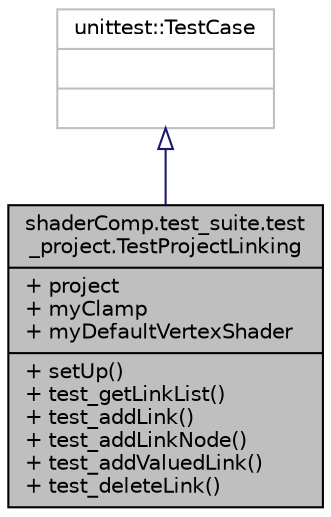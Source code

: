 digraph "shaderComp.test_suite.test_project.TestProjectLinking"
{
  edge [fontname="Helvetica",fontsize="10",labelfontname="Helvetica",labelfontsize="10"];
  node [fontname="Helvetica",fontsize="10",shape=record];
  Node1 [label="{shaderComp.test_suite.test\l_project.TestProjectLinking\n|+ project\l+ myClamp\l+ myDefaultVertexShader\l|+ setUp()\l+ test_getLinkList()\l+ test_addLink()\l+ test_addLinkNode()\l+ test_addValuedLink()\l+ test_deleteLink()\l}",height=0.2,width=0.4,color="black", fillcolor="grey75", style="filled" fontcolor="black"];
  Node2 -> Node1 [dir="back",color="midnightblue",fontsize="10",style="solid",arrowtail="onormal",fontname="Helvetica"];
  Node2 [label="{unittest::TestCase\n||}",height=0.2,width=0.4,color="grey75", fillcolor="white", style="filled"];
}
